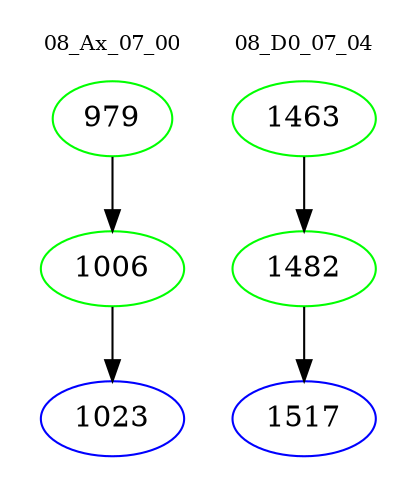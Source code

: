 digraph{
subgraph cluster_0 {
color = white
label = "08_Ax_07_00";
fontsize=10;
T0_979 [label="979", color="green"]
T0_979 -> T0_1006 [color="black"]
T0_1006 [label="1006", color="green"]
T0_1006 -> T0_1023 [color="black"]
T0_1023 [label="1023", color="blue"]
}
subgraph cluster_1 {
color = white
label = "08_D0_07_04";
fontsize=10;
T1_1463 [label="1463", color="green"]
T1_1463 -> T1_1482 [color="black"]
T1_1482 [label="1482", color="green"]
T1_1482 -> T1_1517 [color="black"]
T1_1517 [label="1517", color="blue"]
}
}
